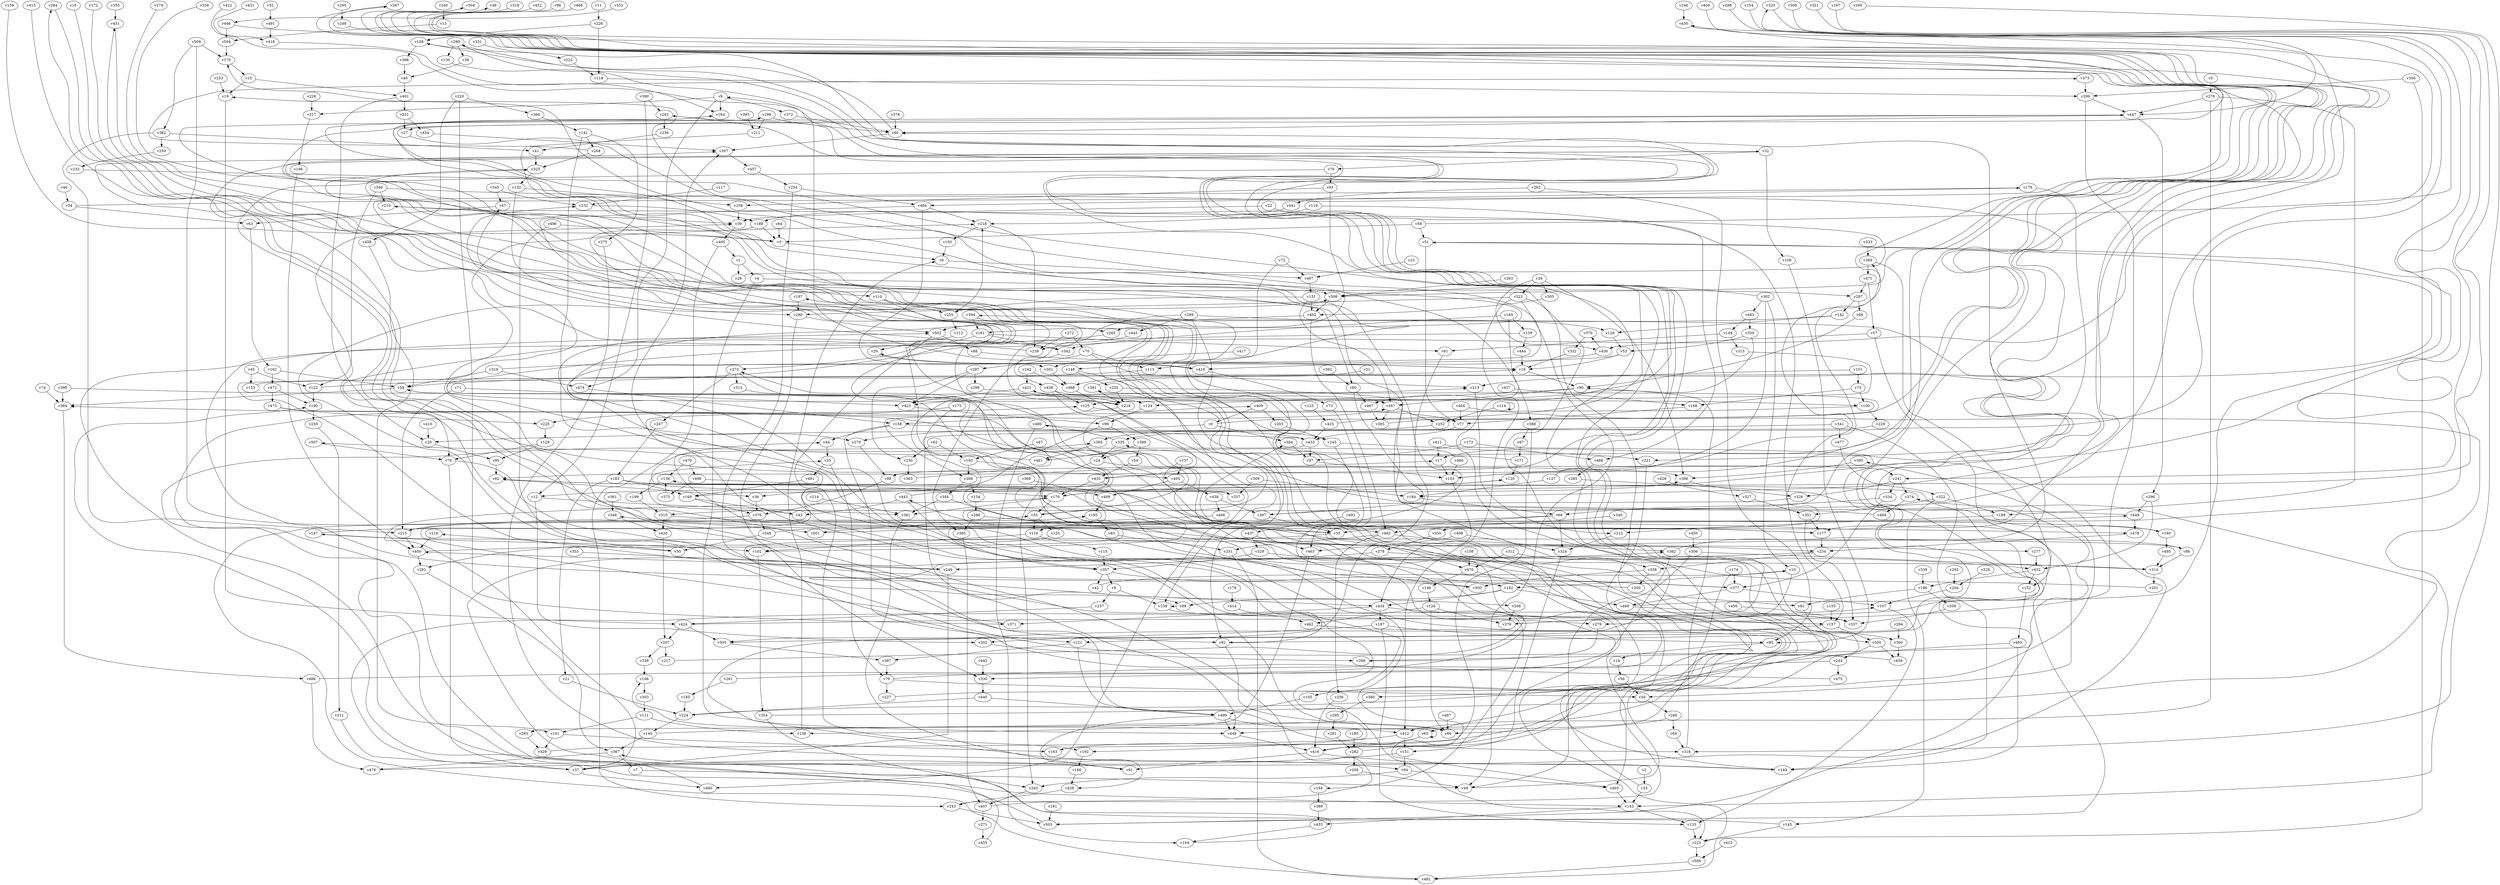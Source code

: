 // Benchmark game 764 - 510 vertices
// time_bound: 192
// targets: v225
digraph G {
    v0 [name="v0", player=0];
    v1 [name="v1", player=0];
    v2 [name="v2", player=0];
    v3 [name="v3", player=1];
    v4 [name="v4", player=1];
    v5 [name="v5", player=0];
    v6 [name="v6", player=0];
    v7 [name="v7", player=0];
    v8 [name="v8", player=0];
    v9 [name="v9", player=0];
    v10 [name="v10", player=0];
    v11 [name="v11", player=1];
    v12 [name="v12", player=0];
    v13 [name="v13", player=1];
    v14 [name="v14", player=1];
    v15 [name="v15", player=1];
    v16 [name="v16", player=1];
    v17 [name="v17", player=0];
    v18 [name="v18", player=0];
    v19 [name="v19", player=0];
    v20 [name="v20", player=0];
    v21 [name="v21", player=0];
    v22 [name="v22", player=1];
    v23 [name="v23", player=0];
    v24 [name="v24", player=0];
    v25 [name="v25", player=0];
    v26 [name="v26", player=1];
    v27 [name="v27", player=1];
    v28 [name="v28", player=0];
    v29 [name="v29", player=0];
    v30 [name="v30", player=0];
    v31 [name="v31", player=1];
    v32 [name="v32", player=0];
    v33 [name="v33", player=1];
    v34 [name="v34", player=0];
    v35 [name="v35", player=0];
    v36 [name="v36", player=1];
    v37 [name="v37", player=0];
    v38 [name="v38", player=0];
    v39 [name="v39", player=0];
    v40 [name="v40", player=1];
    v41 [name="v41", player=1];
    v42 [name="v42", player=1];
    v43 [name="v43", player=1];
    v44 [name="v44", player=0];
    v45 [name="v45", player=1];
    v46 [name="v46", player=1];
    v47 [name="v47", player=1];
    v48 [name="v48", player=0];
    v49 [name="v49", player=0];
    v50 [name="v50", player=1];
    v51 [name="v51", player=1];
    v52 [name="v52", player=1];
    v53 [name="v53", player=1];
    v54 [name="v54", player=0];
    v55 [name="v55", player=1];
    v56 [name="v56", player=1];
    v57 [name="v57", player=0];
    v58 [name="v58", player=0];
    v59 [name="v59", player=1];
    v60 [name="v60", player=0];
    v61 [name="v61", player=1];
    v62 [name="v62", player=0];
    v63 [name="v63", player=0];
    v64 [name="v64", player=1];
    v65 [name="v65", player=1];
    v66 [name="v66", player=0];
    v67 [name="v67", player=1];
    v68 [name="v68", player=0];
    v69 [name="v69", player=0];
    v70 [name="v70", player=1];
    v71 [name="v71", player=1];
    v72 [name="v72", player=0];
    v73 [name="v73", player=0];
    v74 [name="v74", player=1];
    v75 [name="v75", player=1];
    v76 [name="v76", player=0];
    v77 [name="v77", player=1];
    v78 [name="v78", player=1];
    v79 [name="v79", player=0];
    v80 [name="v80", player=0];
    v81 [name="v81", player=0];
    v82 [name="v82", player=1];
    v83 [name="v83", player=0];
    v84 [name="v84", player=0];
    v85 [name="v85", player=0];
    v86 [name="v86", player=1];
    v87 [name="v87", player=0];
    v88 [name="v88", player=1];
    v89 [name="v89", player=0];
    v90 [name="v90", player=1];
    v91 [name="v91", player=0];
    v92 [name="v92", player=1];
    v93 [name="v93", player=0];
    v94 [name="v94", player=0];
    v95 [name="v95", player=1];
    v96 [name="v96", player=0];
    v97 [name="v97", player=0];
    v98 [name="v98", player=0];
    v99 [name="v99", player=1];
    v100 [name="v100", player=0];
    v101 [name="v101", player=1];
    v102 [name="v102", player=0];
    v103 [name="v103", player=0];
    v104 [name="v104", player=1];
    v105 [name="v105", player=1];
    v106 [name="v106", player=1];
    v107 [name="v107", player=0];
    v108 [name="v108", player=0];
    v109 [name="v109", player=0];
    v110 [name="v110", player=1];
    v111 [name="v111", player=0];
    v112 [name="v112", player=1];
    v113 [name="v113", player=0];
    v114 [name="v114", player=0];
    v115 [name="v115", player=1];
    v116 [name="v116", player=1];
    v117 [name="v117", player=0];
    v118 [name="v118", player=0];
    v119 [name="v119", player=1];
    v120 [name="v120", player=1];
    v121 [name="v121", player=0];
    v122 [name="v122", player=0];
    v123 [name="v123", player=0];
    v124 [name="v124", player=1];
    v125 [name="v125", player=1];
    v126 [name="v126", player=0];
    v127 [name="v127", player=1];
    v128 [name="v128", player=0];
    v129 [name="v129", player=1];
    v130 [name="v130", player=0];
    v131 [name="v131", player=1];
    v132 [name="v132", player=1];
    v133 [name="v133", player=0];
    v134 [name="v134", player=1];
    v135 [name="v135", player=1];
    v136 [name="v136", player=0];
    v137 [name="v137", player=1];
    v138 [name="v138", player=1];
    v139 [name="v139", player=1];
    v140 [name="v140", player=0];
    v141 [name="v141", player=0];
    v142 [name="v142", player=1];
    v143 [name="v143", player=0];
    v144 [name="v144", player=0];
    v145 [name="v145", player=0];
    v146 [name="v146", player=0];
    v147 [name="v147", player=0];
    v148 [name="v148", player=0];
    v149 [name="v149", player=1];
    v150 [name="v150", player=0];
    v151 [name="v151", player=0];
    v152 [name="v152", player=1];
    v153 [name="v153", player=1];
    v154 [name="v154", player=1];
    v155 [name="v155", player=1];
    v156 [name="v156", player=0];
    v157 [name="v157", player=0];
    v158 [name="v158", player=1];
    v159 [name="v159", player=1];
    v160 [name="v160", player=0];
    v161 [name="v161", player=1];
    v162 [name="v162", player=1];
    v163 [name="v163", player=1];
    v164 [name="v164", player=0];
    v165 [name="v165", player=0];
    v166 [name="v166", player=0];
    v167 [name="v167", player=0];
    v168 [name="v168", player=0];
    v169 [name="v169", player=0];
    v170 [name="v170", player=0];
    v171 [name="v171", player=0];
    v172 [name="v172", player=1];
    v173 [name="v173", player=1];
    v174 [name="v174", player=1];
    v175 [name="v175", player=0];
    v176 [name="v176", player=1];
    v177 [name="v177", player=1];
    v178 [name="v178", player=0];
    v179 [name="v179", player=1];
    v180 [name="v180", player=0];
    v181 [name="v181", player=1];
    v182 [name="v182", player=0];
    v183 [name="v183", player=0];
    v184 [name="v184", player=0];
    v185 [name="v185", player=1];
    v186 [name="v186", player=1];
    v187 [name="v187", player=0];
    v188 [name="v188", player=1];
    v189 [name="v189", player=1];
    v190 [name="v190", player=1];
    v191 [name="v191", player=0];
    v192 [name="v192", player=0];
    v193 [name="v193", player=0];
    v194 [name="v194", player=0];
    v195 [name="v195", player=0];
    v196 [name="v196", player=0];
    v197 [name="v197", player=1];
    v198 [name="v198", player=1];
    v199 [name="v199", player=0];
    v200 [name="v200", player=1];
    v201 [name="v201", player=0];
    v202 [name="v202", player=0];
    v203 [name="v203", player=0];
    v204 [name="v204", player=0];
    v205 [name="v205", player=0];
    v206 [name="v206", player=0];
    v207 [name="v207", player=1];
    v208 [name="v208", player=1];
    v209 [name="v209", player=0];
    v210 [name="v210", player=0];
    v211 [name="v211", player=0];
    v212 [name="v212", player=0];
    v213 [name="v213", player=0];
    v214 [name="v214", player=0];
    v215 [name="v215", player=0];
    v216 [name="v216", player=0];
    v217 [name="v217", player=0];
    v218 [name="v218", player=0];
    v219 [name="v219", player=1];
    v220 [name="v220", player=0];
    v221 [name="v221", player=1];
    v222 [name="v222", player=0];
    v223 [name="v223", player=1];
    v224 [name="v224", player=1];
    v225 [name="v225", player=1, target=1];
    v226 [name="v226", player=1];
    v227 [name="v227", player=1];
    v228 [name="v228", player=0];
    v229 [name="v229", player=1];
    v230 [name="v230", player=1];
    v231 [name="v231", player=0];
    v232 [name="v232", player=0];
    v233 [name="v233", player=0];
    v234 [name="v234", player=0];
    v235 [name="v235", player=0];
    v236 [name="v236", player=0];
    v237 [name="v237", player=1];
    v238 [name="v238", player=1];
    v239 [name="v239", player=1];
    v240 [name="v240", player=1];
    v241 [name="v241", player=1];
    v242 [name="v242", player=0];
    v243 [name="v243", player=0];
    v244 [name="v244", player=1];
    v245 [name="v245", player=1];
    v246 [name="v246", player=0];
    v247 [name="v247", player=0];
    v248 [name="v248", player=0];
    v249 [name="v249", player=1];
    v250 [name="v250", player=0];
    v251 [name="v251", player=1];
    v252 [name="v252", player=0];
    v253 [name="v253", player=0];
    v254 [name="v254", player=1];
    v255 [name="v255", player=0];
    v256 [name="v256", player=0];
    v257 [name="v257", player=1];
    v258 [name="v258", player=1];
    v259 [name="v259", player=0];
    v260 [name="v260", player=1];
    v261 [name="v261", player=0];
    v262 [name="v262", player=0];
    v263 [name="v263", player=1];
    v264 [name="v264", player=0];
    v265 [name="v265", player=0];
    v266 [name="v266", player=1];
    v267 [name="v267", player=0];
    v268 [name="v268", player=0];
    v269 [name="v269", player=1];
    v270 [name="v270", player=1];
    v271 [name="v271", player=1];
    v272 [name="v272", player=0];
    v273 [name="v273", player=0];
    v274 [name="v274", player=0];
    v275 [name="v275", player=0];
    v276 [name="v276", player=0];
    v277 [name="v277", player=1];
    v278 [name="v278", player=1];
    v279 [name="v279", player=0];
    v280 [name="v280", player=1];
    v281 [name="v281", player=1];
    v282 [name="v282", player=1];
    v283 [name="v283", player=1];
    v284 [name="v284", player=0];
    v285 [name="v285", player=0];
    v286 [name="v286", player=1];
    v287 [name="v287", player=1];
    v288 [name="v288", player=1];
    v289 [name="v289", player=1];
    v290 [name="v290", player=1];
    v291 [name="v291", player=0];
    v292 [name="v292", player=0];
    v293 [name="v293", player=0];
    v294 [name="v294", player=1];
    v295 [name="v295", player=0];
    v296 [name="v296", player=0];
    v297 [name="v297", player=0];
    v298 [name="v298", player=1];
    v299 [name="v299", player=1];
    v300 [name="v300", player=0];
    v301 [name="v301", player=0];
    v302 [name="v302", player=0];
    v303 [name="v303", player=1];
    v304 [name="v304", player=0];
    v305 [name="v305", player=1];
    v306 [name="v306", player=1];
    v307 [name="v307", player=1];
    v308 [name="v308", player=0];
    v309 [name="v309", player=1];
    v310 [name="v310", player=0];
    v311 [name="v311", player=0];
    v312 [name="v312", player=1];
    v313 [name="v313", player=1];
    v314 [name="v314", player=1];
    v315 [name="v315", player=0];
    v316 [name="v316", player=0];
    v317 [name="v317", player=0];
    v318 [name="v318", player=0];
    v319 [name="v319", player=0];
    v320 [name="v320", player=1];
    v321 [name="v321", player=1];
    v322 [name="v322", player=0];
    v323 [name="v323", player=0];
    v324 [name="v324", player=0];
    v325 [name="v325", player=1];
    v326 [name="v326", player=1];
    v327 [name="v327", player=1];
    v328 [name="v328", player=0];
    v329 [name="v329", player=0];
    v330 [name="v330", player=0];
    v331 [name="v331", player=0];
    v332 [name="v332", player=1];
    v333 [name="v333", player=1];
    v334 [name="v334", player=1];
    v335 [name="v335", player=1];
    v336 [name="v336", player=1];
    v337 [name="v337", player=1];
    v338 [name="v338", player=0];
    v339 [name="v339", player=0];
    v340 [name="v340", player=1];
    v341 [name="v341", player=1];
    v342 [name="v342", player=0];
    v343 [name="v343", player=1];
    v344 [name="v344", player=0];
    v345 [name="v345", player=1];
    v346 [name="v346", player=1];
    v347 [name="v347", player=1];
    v348 [name="v348", player=0];
    v349 [name="v349", player=1];
    v350 [name="v350", player=0];
    v351 [name="v351", player=0];
    v352 [name="v352", player=0];
    v353 [name="v353", player=0];
    v354 [name="v354", player=1];
    v355 [name="v355", player=0];
    v356 [name="v356", player=1];
    v357 [name="v357", player=0];
    v358 [name="v358", player=1];
    v359 [name="v359", player=0];
    v360 [name="v360", player=1];
    v361 [name="v361", player=1];
    v362 [name="v362", player=0];
    v363 [name="v363", player=1];
    v364 [name="v364", player=1];
    v365 [name="v365", player=1];
    v366 [name="v366", player=0];
    v367 [name="v367", player=1];
    v368 [name="v368", player=0];
    v369 [name="v369", player=1];
    v370 [name="v370", player=0];
    v371 [name="v371", player=1];
    v372 [name="v372", player=0];
    v373 [name="v373", player=1];
    v374 [name="v374", player=0];
    v375 [name="v375", player=0];
    v376 [name="v376", player=1];
    v377 [name="v377", player=0];
    v378 [name="v378", player=1];
    v379 [name="v379", player=0];
    v380 [name="v380", player=0];
    v381 [name="v381", player=0];
    v382 [name="v382", player=0];
    v383 [name="v383", player=0];
    v384 [name="v384", player=0];
    v385 [name="v385", player=0];
    v386 [name="v386", player=0];
    v387 [name="v387", player=1];
    v388 [name="v388", player=0];
    v389 [name="v389", player=0];
    v390 [name="v390", player=1];
    v391 [name="v391", player=1];
    v392 [name="v392", player=1];
    v393 [name="v393", player=0];
    v394 [name="v394", player=0];
    v395 [name="v395", player=1];
    v396 [name="v396", player=0];
    v397 [name="v397", player=1];
    v398 [name="v398", player=1];
    v399 [name="v399", player=1];
    v400 [name="v400", player=0];
    v401 [name="v401", player=0];
    v402 [name="v402", player=1];
    v403 [name="v403", player=1];
    v404 [name="v404", player=1];
    v405 [name="v405", player=0];
    v406 [name="v406", player=0];
    v407 [name="v407", player=0];
    v408 [name="v408", player=1];
    v409 [name="v409", player=0];
    v410 [name="v410", player=0];
    v411 [name="v411", player=0];
    v412 [name="v412", player=1];
    v413 [name="v413", player=0];
    v414 [name="v414", player=1];
    v415 [name="v415", player=0];
    v416 [name="v416", player=0];
    v417 [name="v417", player=1];
    v418 [name="v418", player=1];
    v419 [name="v419", player=1];
    v420 [name="v420", player=0];
    v421 [name="v421", player=0];
    v422 [name="v422", player=0];
    v423 [name="v423", player=0];
    v424 [name="v424", player=1];
    v425 [name="v425", player=0];
    v426 [name="v426", player=0];
    v427 [name="v427", player=1];
    v428 [name="v428", player=0];
    v429 [name="v429", player=0];
    v430 [name="v430", player=1];
    v431 [name="v431", player=1];
    v432 [name="v432", player=0];
    v433 [name="v433", player=0];
    v434 [name="v434", player=1];
    v435 [name="v435", player=0];
    v436 [name="v436", player=0];
    v437 [name="v437", player=1];
    v438 [name="v438", player=1];
    v439 [name="v439", player=0];
    v440 [name="v440", player=1];
    v441 [name="v441", player=0];
    v442 [name="v442", player=1];
    v443 [name="v443", player=0];
    v444 [name="v444", player=1];
    v445 [name="v445", player=0];
    v446 [name="v446", player=0];
    v447 [name="v447", player=0];
    v448 [name="v448", player=0];
    v449 [name="v449", player=0];
    v450 [name="v450", player=0];
    v451 [name="v451", player=1];
    v452 [name="v452", player=1];
    v453 [name="v453", player=1];
    v454 [name="v454", player=1];
    v455 [name="v455", player=0];
    v456 [name="v456", player=1];
    v457 [name="v457", player=0];
    v458 [name="v458", player=0];
    v459 [name="v459", player=0];
    v460 [name="v460", player=1];
    v461 [name="v461", player=1];
    v462 [name="v462", player=1];
    v463 [name="v463", player=0];
    v464 [name="v464", player=0];
    v465 [name="v465", player=1];
    v466 [name="v466", player=1];
    v467 [name="v467", player=1];
    v468 [name="v468", player=0];
    v469 [name="v469", player=0];
    v470 [name="v470", player=1];
    v471 [name="v471", player=0];
    v472 [name="v472", player=1];
    v473 [name="v473", player=0];
    v474 [name="v474", player=0];
    v475 [name="v475", player=1];
    v476 [name="v476", player=0];
    v477 [name="v477", player=0];
    v478 [name="v478", player=0];
    v479 [name="v479", player=0];
    v480 [name="v480", player=1];
    v481 [name="v481", player=0];
    v482 [name="v482", player=0];
    v483 [name="v483", player=0];
    v484 [name="v484", player=1];
    v485 [name="v485", player=1];
    v486 [name="v486", player=0];
    v487 [name="v487", player=1];
    v488 [name="v488", player=0];
    v489 [name="v489", player=0];
    v490 [name="v490", player=1];
    v491 [name="v491", player=0];
    v492 [name="v492", player=1];
    v493 [name="v493", player=1];
    v494 [name="v494", player=1];
    v495 [name="v495", player=1];
    v496 [name="v496", player=0];
    v497 [name="v497", player=1];
    v498 [name="v498", player=1];
    v499 [name="v499", player=1];
    v500 [name="v500", player=0];
    v501 [name="v501", player=0];
    v502 [name="v502", player=0];
    v503 [name="v503", player=0];
    v504 [name="v504", player=1];
    v505 [name="v505", player=1];
    v506 [name="v506", player=1];
    v507 [name="v507", player=0];
    v508 [name="v508", player=0];
    v509 [name="v509", player=1];

    v0 -> v48 [constraint="t >= 2"];
    v1 -> v4;
    v2 -> v33;
    v3 -> v6;
    v4 -> v508;
    v5 -> v276;
    v6 -> v497;
    v7 -> v49;
    v8 -> v238;
    v9 -> v317;
    v10 -> v379;
    v11 -> v226;
    v12 -> v202;
    v13 -> v504 [constraint="t >= 1"];
    v14 -> v56;
    v15 -> v19;
    v16 -> v342 [constraint="t < 15"];
    v17 -> v103;
    v18 -> v9;
    v19 -> v424;
    v20 -> v95;
    v21 -> v224;
    v22 -> v39;
    v23 -> v497;
    v24 -> v343;
    v25 -> v79;
    v26 -> v323;
    v27 -> v161 [constraint="t mod 3 == 0"];
    v28 -> v210 [constraint="t mod 5 == 0"];
    v29 -> v419;
    v30 -> v266;
    v31 -> v466;
    v32 -> v478 [constraint="t < 10"];
    v33 -> v449 [constraint="t < 11"];
    v34 -> v267 [constraint="t mod 5 == 2"];
    v35 -> v316 [constraint="t mod 5 == 4"];
    v36 -> v376;
    v37 -> v176 [constraint="t >= 2"];
    v38 -> v40;
    v39 -> v465;
    v40 -> v401;
    v41 -> v325;
    v42 -> v10 [constraint="t >= 3"];
    v43 -> v25 [constraint="t >= 4"];
    v44 -> v25;
    v45 -> v122;
    v46 -> v34;
    v47 -> v63;
    v48 -> v17 [constraint="t >= 1"];
    v49 -> v307 [constraint="t mod 4 == 3"];
    v50 -> v216 [constraint="t >= 3"];
    v51 -> v77;
    v52 -> v491;
    v53 -> v283 [constraint="t < 7"];
    v54 -> v435;
    v55 -> v47 [constraint="t >= 5"];
    v56 -> v30;
    v57 -> v436;
    v58 -> v320 [constraint="t mod 3 == 2"];
    v59 -> v169 [constraint="t < 12"];
    v60 -> v108 [constraint="t mod 3 == 2"];
    v61 -> v121;
    v62 -> v230;
    v63 -> v162;
    v64 -> v316;
    v65 -> v65;
    v66 -> v106 [constraint="t < 5"];
    v67 -> v193;
    v68 -> v90;
    v69 -> v357 [constraint="t >= 4"];
    v70 -> v297;
    v71 -> v423;
    v72 -> v113;
    v73 -> v463;
    v74 -> v364;
    v75 -> v100;
    v76 -> v405 [constraint="t < 15"];
    v77 -> v433;
    v78 -> v92 [constraint="t < 8"];
    v79 -> v384 [constraint="t >= 4"];
    v80 -> v397;
    v81 -> v500;
    v82 -> v177 [constraint="t < 12"];
    v83 -> v251;
    v84 -> v3;
    v85 -> v14 [constraint="t >= 1"];
    v86 -> v59 [constraint="t mod 3 == 2"];
    v87 -> v171;
    v88 -> v18;
    v89 -> v238 [constraint="t mod 2 == 1"];
    v90 -> v347;
    v91 -> v190 [constraint="t >= 2"];
    v92 -> v507 [constraint="t < 12"];
    v93 -> v258;
    v94 -> v343;
    v95 -> v82;
    v96 -> v160 [constraint="t mod 5 == 0"];
    v97 -> v103;
    v98 -> v376;
    v99 -> v399;
    v100 -> v268 [constraint="t mod 4 == 1"];
    v101 -> v75;
    v102 -> v354;
    v103 -> v434;
    v104 -> v367 [constraint="t mod 5 == 2"];
    v105 -> v499;
    v106 -> v303;
    v107 -> v133;
    v108 -> v396;
    v109 -> v85;
    v110 -> v273 [constraint="t mod 2 == 0"];
    v111 -> v138;
    v112 -> v143 [constraint="t >= 5"];
    v113 -> v59 [constraint="t >= 4"];
    v114 -> v114 [constraint="t < 7"];
    v115 -> v357;
    v116 -> v115;
    v117 -> v232;
    v118 -> v299;
    v119 -> v157;
    v120 -> v176;
    v121 -> v499;
    v122 -> v179 [constraint="t mod 3 == 2"];
    v123 -> v425;
    v124 -> v99;
    v125 -> v77;
    v126 -> v66;
    v127 -> v241 [constraint="t < 9"];
    v128 -> v53;
    v129 -> v78;
    v130 -> v82 [constraint="t mod 2 == 0"];
    v131 -> v255;
    v132 -> v280;
    v133 -> v223;
    v134 -> v286;
    v135 -> v291 [constraint="t mod 2 == 1"];
    v136 -> v199;
    v137 -> v405;
    v138 -> v6;
    v139 -> v223 [constraint="t < 9"];
    v140 -> v108 [constraint="t mod 3 == 0"];
    v141 -> v264;
    v142 -> v360 [constraint="t < 12"];
    v143 -> v453;
    v144 -> v409 [constraint="t < 10"];
    v145 -> v362 [constraint="t >= 5"];
    v146 -> v126;
    v147 -> v197 [constraint="t mod 4 == 2"];
    v148 -> v238;
    v149 -> v315;
    v150 -> v6;
    v151 -> v94;
    v152 -> v493;
    v153 -> v51 [constraint="t >= 4"];
    v154 -> v335 [constraint="t < 13"];
    v155 -> v157;
    v156 -> v470;
    v157 -> v94 [constraint="t >= 2"];
    v158 -> v44;
    v159 -> v3 [constraint="t >= 5"];
    v160 -> v346 [constraint="t >= 5"];
    v161 -> v29;
    v162 -> v472;
    v163 -> v325 [constraint="t mod 3 == 2"];
    v164 -> v148 [constraint="t mod 3 == 1"];
    v165 -> v342;
    v166 -> v426;
    v167 -> v176 [constraint="t mod 3 == 1"];
    v168 -> v77;
    v169 -> v376;
    v170 -> v15;
    v171 -> v447 [constraint="t < 14"];
    v172 -> v287 [constraint="t mod 5 == 0"];
    v173 -> v97;
    v174 -> v448;
    v175 -> v225;
    v176 -> v381;
    v177 -> v234;
    v178 -> v414;
    v179 -> v484;
    v180 -> v282;
    v181 -> v503;
    v182 -> v469;
    v183 -> v234 [constraint="t mod 2 == 0"];
    v184 -> v69;
    v185 -> v224;
    v186 -> v400;
    v187 -> v85;
    v188 -> v110 [constraint="t mod 2 == 1"];
    v189 -> v212;
    v190 -> v259;
    v191 -> v429;
    v192 -> v166;
    v193 -> v35 [constraint="t >= 1"];
    v194 -> v389;
    v195 -> v83;
    v196 -> v81;
    v197 -> v280;
    v198 -> v60;
    v199 -> v310;
    v200 -> v18 [constraint="t mod 3 == 1"];
    v201 -> v19 [constraint="t mod 5 == 0"];
    v202 -> v269;
    v203 -> v245;
    v204 -> v107;
    v205 -> v248;
    v206 -> v379;
    v207 -> v217;
    v208 -> v49;
    v209 -> v337;
    v210 -> v39;
    v211 -> v80 [constraint="t < 10"];
    v212 -> v324;
    v213 -> v212;
    v214 -> v381;
    v215 -> v120 [constraint="t >= 5"];
    v216 -> v400;
    v217 -> v443 [constraint="t < 10"];
    v218 -> v150;
    v219 -> v158;
    v220 -> v458;
    v221 -> v157;
    v222 -> v118;
    v223 -> v506;
    v224 -> v147 [constraint="t mod 2 == 0"];
    v225 -> v129;
    v226 -> v118;
    v227 -> v395 [constraint="t >= 5"];
    v228 -> v317;
    v229 -> v377 [constraint="t mod 5 == 0"];
    v230 -> v363;
    v231 -> v27;
    v232 -> v188;
    v233 -> v105 [constraint="t >= 1"];
    v234 -> v206 [constraint="t < 15"];
    v235 -> v505 [constraint="t mod 4 == 1"];
    v236 -> v41;
    v237 -> v424;
    v238 -> v279;
    v239 -> v284 [constraint="t >= 5"];
    v240 -> v13;
    v241 -> v326;
    v242 -> v466;
    v243 -> v447 [constraint="t mod 5 == 3"];
    v244 -> v475;
    v245 -> v221;
    v246 -> v430;
    v247 -> v183;
    v248 -> v508 [constraint="t < 5"];
    v249 -> v400 [constraint="t mod 5 == 1"];
    v250 -> v233;
    v251 -> v482;
    v252 -> v365 [constraint="t < 11"];
    v253 -> v19;
    v254 -> v484;
    v255 -> v218;
    v256 -> v416;
    v257 -> v44 [constraint="t < 13"];
    v258 -> v39;
    v259 -> v311;
    v260 -> v316 [constraint="t < 7"];
    v261 -> v364 [constraint="t >= 1"];
    v262 -> v441;
    v263 -> v508;
    v264 -> v373 [constraint="t >= 1"];
    v265 -> v78 [constraint="t < 14"];
    v266 -> v66;
    v267 -> v350 [constraint="t >= 4"];
    v268 -> v17 [constraint="t >= 4"];
    v269 -> v136 [constraint="t < 5"];
    v270 -> v98;
    v271 -> v455;
    v272 -> v70;
    v273 -> v102 [constraint="t mod 3 == 0"];
    v274 -> v470 [constraint="t mod 5 == 4"];
    v275 -> v144;
    v276 -> v412;
    v277 -> v432;
    v278 -> v432;
    v279 -> v269;
    v280 -> v330;
    v281 -> v282;
    v282 -> v325 [constraint="t mod 4 == 2"];
    v283 -> v429;
    v284 -> v219 [constraint="t mod 5 == 2"];
    v285 -> v503 [constraint="t mod 5 == 1"];
    v286 -> v383;
    v287 -> v142;
    v288 -> v310 [constraint="t >= 4"];
    v289 -> v128;
    v290 -> v467 [constraint="t mod 4 == 2"];
    v291 -> v367 [constraint="t mod 4 == 0"];
    v292 -> v380 [constraint="t >= 5"];
    v293 -> v204;
    v294 -> v360;
    v295 -> v281;
    v296 -> v449;
    v297 -> v298;
    v298 -> v219;
    v299 -> v447;
    v300 -> v502 [constraint="t < 9"];
    v301 -> v466;
    v302 -> v508 [constraint="t >= 1"];
    v303 -> v111;
    v304 -> v103 [constraint="t mod 2 == 1"];
    v305 -> v402;
    v306 -> v314;
    v307 -> v457;
    v308 -> v241 [constraint="t mod 5 == 2"];
    v309 -> v184;
    v310 -> v503 [constraint="t < 11"];
    v311 -> v37;
    v312 -> v358;
    v313 -> v124;
    v314 -> v201;
    v315 -> v125 [constraint="t < 9"];
    v316 -> v90;
    v317 -> v186;
    v318 -> v92 [constraint="t < 10"];
    v319 -> v170 [constraint="t mod 2 == 1"];
    v320 -> v98 [constraint="t < 6"];
    v321 -> v116 [constraint="t mod 4 == 3"];
    v322 -> v145;
    v323 -> v49;
    v324 -> v416;
    v325 -> v132;
    v326 -> v194 [constraint="t < 6"];
    v327 -> v351;
    v328 -> v204;
    v329 -> v314;
    v330 -> v440;
    v331 -> v222;
    v332 -> v18;
    v333 -> v369;
    v334 -> v69;
    v335 -> v480 [constraint="t mod 4 == 1"];
    v336 -> v245 [constraint="t < 11"];
    v337 -> v32 [constraint="t >= 4"];
    v338 -> v106;
    v339 -> v196;
    v340 -> v485;
    v341 -> v477;
    v342 -> v439;
    v343 -> v407;
    v344 -> v86 [constraint="t >= 2"];
    v345 -> v47;
    v346 -> v420;
    v347 -> v252;
    v348 -> v273 [constraint="t < 6"];
    v349 -> v12 [constraint="t mod 4 == 1"];
    v350 -> v278;
    v351 -> v337;
    v352 -> v446 [constraint="t mod 2 == 0"];
    v353 -> v249;
    v354 -> v374 [constraint="t >= 1"];
    v355 -> v451;
    v356 -> v299;
    v357 -> v42;
    v358 -> v300;
    v359 -> v423;
    v360 -> v459;
    v361 -> v346;
    v362 -> v403;
    v363 -> v232 [constraint="t < 5"];
    v364 -> v486;
    v365 -> v461;
    v366 -> v141;
    v367 -> v7;
    v368 -> v489;
    v369 -> v152;
    v370 -> v332;
    v371 -> v55 [constraint="t >= 1"];
    v372 -> v60;
    v373 -> v299;
    v374 -> v494;
    v375 -> v136 [constraint="t mod 4 == 0"];
    v376 -> v215;
    v377 -> v469;
    v378 -> v60;
    v379 -> v290 [constraint="t mod 3 == 0"];
    v380 -> v295;
    v381 -> v91;
    v382 -> v250;
    v383 -> v407;
    v384 -> v97;
    v385 -> v391 [constraint="t mod 2 == 1"];
    v386 -> v326;
    v387 -> v79;
    v388 -> v87;
    v389 -> v453;
    v390 -> v12;
    v391 -> v430 [constraint="t mod 2 == 1"];
    v392 -> v80;
    v393 -> v211;
    v394 -> v265;
    v395 -> v386;
    v396 -> v40;
    v397 -> v304 [constraint="t < 13"];
    v398 -> v277 [constraint="t mod 4 == 2"];
    v399 -> v461;
    v400 -> v451 [constraint="t >= 1"];
    v401 -> v231;
    v402 -> v502;
    v403 -> v143;
    v404 -> v239 [constraint="t >= 1"];
    v405 -> v489;
    v406 -> v501;
    v407 -> v218 [constraint="t < 12"];
    v408 -> v324;
    v409 -> v0;
    v410 -> v20;
    v411 -> v505 [constraint="t mod 3 == 0"];
    v412 -> v192;
    v413 -> v506;
    v414 -> v462;
    v415 -> v448 [constraint="t >= 5"];
    v416 -> v82 [constraint="t >= 5"];
    v417 -> v301;
    v418 -> v164 [constraint="t < 14"];
    v419 -> v29;
    v420 -> v207;
    v421 -> v423;
    v422 -> v105 [constraint="t < 10"];
    v423 -> v99;
    v424 -> v394 [constraint="t >= 3"];
    v425 -> v292 [constraint="t < 11"];
    v426 -> v243;
    v427 -> v168;
    v428 -> v327;
    v429 -> v125 [constraint="t < 6"];
    v430 -> v447 [constraint="t mod 5 == 3"];
    v431 -> v418 [constraint="t < 14"];
    v432 -> v196;
    v433 -> v35 [constraint="t mod 2 == 0"];
    v434 -> v371;
    v435 -> v369 [constraint="t < 5"];
    v436 -> v370 [constraint="t >= 5"];
    v437 -> v329;
    v438 -> v397;
    v439 -> v125;
    v440 -> v224;
    v441 -> v188;
    v442 -> v330;
    v443 -> v386 [constraint="t < 15"];
    v444 -> v18;
    v445 -> v403 [constraint="t mod 2 == 0"];
    v446 -> v184 [constraint="t mod 4 == 3"];
    v447 -> v60;
    v448 -> v416;
    v449 -> v421 [constraint="t >= 3"];
    v450 -> v306;
    v451 -> v100 [constraint="t < 14"];
    v452 -> v27 [constraint="t mod 5 == 2"];
    v453 -> v104;
    v454 -> v307;
    v455 -> v107 [constraint="t mod 3 == 2"];
    v456 -> v337;
    v457 -> v254;
    v458 -> v191;
    v459 -> v39 [constraint="t >= 4"];
    v460 -> v24 [constraint="t >= 1"];
    v461 -> v307;
    v462 -> v151 [constraint="t mod 5 == 1"];
    v463 -> v138;
    v464 -> v143 [constraint="t >= 2"];
    v465 -> v243;
    v466 -> v435;
    v467 -> v385;
    v468 -> v177 [constraint="t < 6"];
    v469 -> v51 [constraint="t < 13"];
    v470 -> v65 [constraint="t >= 1"];
    v471 -> v57;
    v472 -> v190;
    v473 -> v177 [constraint="t mod 3 == 2"];
    v474 -> v158;
    v475 -> v508 [constraint="t mod 5 == 2"];
    v476 -> v335 [constraint="t mod 4 == 0"];
    v477 -> v322 [constraint="t mod 4 == 3"];
    v478 -> v234;
    v479 -> v498;
    v480 -> v104;
    v481 -> v169;
    v482 -> v195 [constraint="t < 13"];
    v483 -> v359;
    v484 -> v55 [constraint="t mod 2 == 1"];
    v485 -> v256;
    v486 -> v213 [constraint="t < 5"];
    v487 -> v66;
    v488 -> v285;
    v489 -> v195;
    v490 -> v365 [constraint="t mod 2 == 0"];
    v491 -> v418;
    v492 -> v437;
    v493 -> v482 [constraint="t >= 2"];
    v494 -> v198 [constraint="t mod 2 == 1"];
    v495 -> v314;
    v496 -> v50;
    v497 -> v131;
    v498 -> v176;
    v499 -> v426 [constraint="t >= 1"];
    v500 -> v459;
    v501 -> v164 [constraint="t mod 3 == 1"];
    v502 -> v192;
    v503 -> v347 [constraint="t mod 3 == 1"];
    v504 -> v170;
    v505 -> v387;
    v506 -> v482;
    v507 -> v78;
    v508 -> v402;
    v509 -> v501;
    v292 -> v236;
    v26 -> v305;
    v169 -> v43;
    v486 -> v476;
    v273 -> v247;
    v289 -> v92;
    v367 -> v476;
    v416 -> v91;
    v347 -> v385;
    v242 -> v421;
    v193 -> v268;
    v140 -> v367;
    v464 -> v77;
    v499 -> v412;
    v207 -> v338;
    v37 -> v490;
    v391 -> v219;
    v437 -> v463;
    v53 -> v18;
    v176 -> v55;
    v4 -> v448;
    v473 -> v225;
    v358 -> v200;
    v287 -> v68;
    v312 -> v470;
    v174 -> v377;
    v79 -> v227;
    v266 -> v64;
    v90 -> v124;
    v424 -> v207;
    v280 -> v502;
    v26 -> v386;
    v278 -> v249;
    v157 -> v500;
    v101 -> v213;
    v79 -> v30;
    v498 -> v375;
    v241 -> v374;
    v323 -> v280;
    v272 -> v239;
    v400 -> v291;
    v254 -> v89;
    v388 -> v163;
    v357 -> v182;
    v196 -> v209;
    v15 -> v401;
    v405 -> v438;
    v114 -> v252;
    v99 -> v36;
    v434 -> v187;
    v310 -> v420;
    v402 -> v485;
    v369 -> v471;
    v499 -> v448;
    v57 -> v30;
    v249 -> v37;
    v268 -> v134;
    v0 -> v270;
    v45 -> v153;
    v438 -> v406;
    v162 -> v59;
    v401 -> v20;
    v59 -> v364;
    v399 -> v54;
    v58 -> v3;
    v78 -> v37;
    v188 -> v3;
    v231 -> v454;
    v282 -> v208;
    v255 -> v112;
    v447 -> v296;
    v509 -> v170;
    v86 -> v314;
    v484 -> v218;
    v436 -> v419;
    v382 -> v41;
    v408 -> v463;
    v289 -> v383;
    v175 -> v434;
    v132 -> v258;
    v182 -> v434;
    v226 -> v108;
    v485 -> v251;
    v121 -> v387;
    v302 -> v103;
    v94 -> v403;
    v18 -> v90;
    v421 -> v219;
    v443 -> v357;
    v137 -> v257;
    v65 -> v416;
    v183 -> v169;
    v33 -> v143;
    v394 -> v161;
    v382 -> v215;
    v93 -> v265;
    v149 -> v61;
    v433 -> v97;
    v509 -> v382;
    v439 -> v347;
    v58 -> v51;
    v110 -> v255;
    v411 -> v17;
    v9 -> v474;
    v425 -> v433;
    v297 -> v230;
    v319 -> v474;
    v329 -> v357;
    v69 -> v324;
    v296 -> v432;
    v161 -> v61;
    v264 -> v325;
    v32 -> v109;
    v143 -> v133;
    v183 -> v21;
    v345 -> v232;
    v127 -> v184;
    v187 -> v202;
    v323 -> v412;
    v341 -> v144;
    v322 -> v351;
    v407 -> v271;
    v151 -> v37;
    v470 -> v146;
    v439 -> v490;
    v344 -> v381;
    v131 -> v347;
    v440 -> v499;
    v165 -> v388;
    v234 -> v358;
    v319 -> v59;
    v82 -> v36;
    v235 -> v219;
    v24 -> v386;
    v471 -> v287;
    v179 -> v221;
    v198 -> v211;
    v390 -> v292;
    v220 -> v371;
    v351 -> v177;
    v323 -> v81;
    v187 -> v133;
    v62 -> v193;
    v485 -> v362;
    v334 -> v377;
    v145 -> v223;
    v25 -> v481;
    v412 -> v151;
    v354 -> v343;
    v398 -> v364;
    v55 -> v135;
    v302 -> v10;
    v80 -> v467;
    v268 -> v344;
    v502 -> v88;
    v302 -> v483;
    v356 -> v223;
    v341 -> v20;
    v449 -> v478;
    v261 -> v185;
    v290 -> v130;
    v141 -> v270;
    v10 -> v182;
    v0 -> v384;
    v218 -> v239;
    v432 -> v152;
    v273 -> v313;
    v377 -> v107;
    v349 -> v210;
    v469 -> v337;
    v416 -> v144;
    v348 -> v50;
    v290 -> v38;
    v215 -> v400;
    v376 -> v348;
    v158 -> v433;
    v72 -> v497;
    v70 -> v113;
    v480 -> v433;
    v161 -> v342;
    v171 -> v120;
    v224 -> v140;
    v483 -> v149;
    v12 -> v381;
    v493 -> v144;
    v131 -> v402;
    v276 -> v447;
    v335 -> v24;
    v139 -> v444;
    v141 -> v275;
    v69 -> v35;
    v500 -> v244;
    v359 -> v53;
    v446 -> v504;
    v434 -> v157;
    v409 -> v203;
    v241 -> v334;
    v160 -> v495;
    v92 -> v66;
    v435 -> v176;
    v126 -> v462;
    v484 -> v301;
    v75 -> v168;
    v116 -> v102;
    v122 -> v190;
    v460 -> v103;
    v165 -> v139;
    v286 -> v485;
    v289 -> v445;
    v299 -> v279;
    v8 -> v237;
    v55 -> v116;
    v147 -> v102;
    v297 -> v423;
    v306 -> v49;
    v34 -> v63;
    v276 -> v189;
    v9 -> v164;
    v22 -> v488;
    v32 -> v76;
    v479 -> v136;
    v496 -> v3;
    v111 -> v191;
    v9 -> v372;
    v60 -> v307;
    v182 -> v89;
    v158 -> v121;
    v26 -> v436;
    v362 -> v60;
    v349 -> v122;
    v100 -> v229;
    v142 -> v128;
    v465 -> v1;
    v220 -> v366;
    v70 -> v213;
    v1 -> v28;
    v322 -> v189;
    v245 -> v300;
    v76 -> v93;
    v126 -> v379;
    v443 -> v43;
    v472 -> v473;
    v397 -> v35;
    v244 -> v330;
    v119 -> v218;
    v173 -> v488;
    v243 -> v503;
    v262 -> v85;
    v71 -> v215;
    v424 -> v505;
    v419 -> v73;
    v148 -> v235;
    v191 -> v163;
    v435 -> v377;
    v309 -> v257;
    v357 -> v8;
    v129 -> v95;
}
